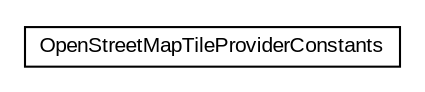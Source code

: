 #!/usr/local/bin/dot
#
# Class diagram 
# Generated by UMLGraph version R5_6-24-gf6e263 (http://www.umlgraph.org/)
#

digraph G {
	edge [fontname="arial",fontsize=10,labelfontname="arial",labelfontsize=10];
	node [fontname="arial",fontsize=10,shape=plaintext];
	nodesep=0.25;
	ranksep=0.5;
	// org.osmdroid.tileprovider.constants.OpenStreetMapTileProviderConstants
	c23104 [label=<<table title="org.osmdroid.tileprovider.constants.OpenStreetMapTileProviderConstants" border="0" cellborder="1" cellspacing="0" cellpadding="2" port="p" href="./OpenStreetMapTileProviderConstants.html">
		<tr><td><table border="0" cellspacing="0" cellpadding="1">
<tr><td align="center" balign="center"> OpenStreetMapTileProviderConstants </td></tr>
		</table></td></tr>
		</table>>, URL="./OpenStreetMapTileProviderConstants.html", fontname="arial", fontcolor="black", fontsize=10.0];
}

